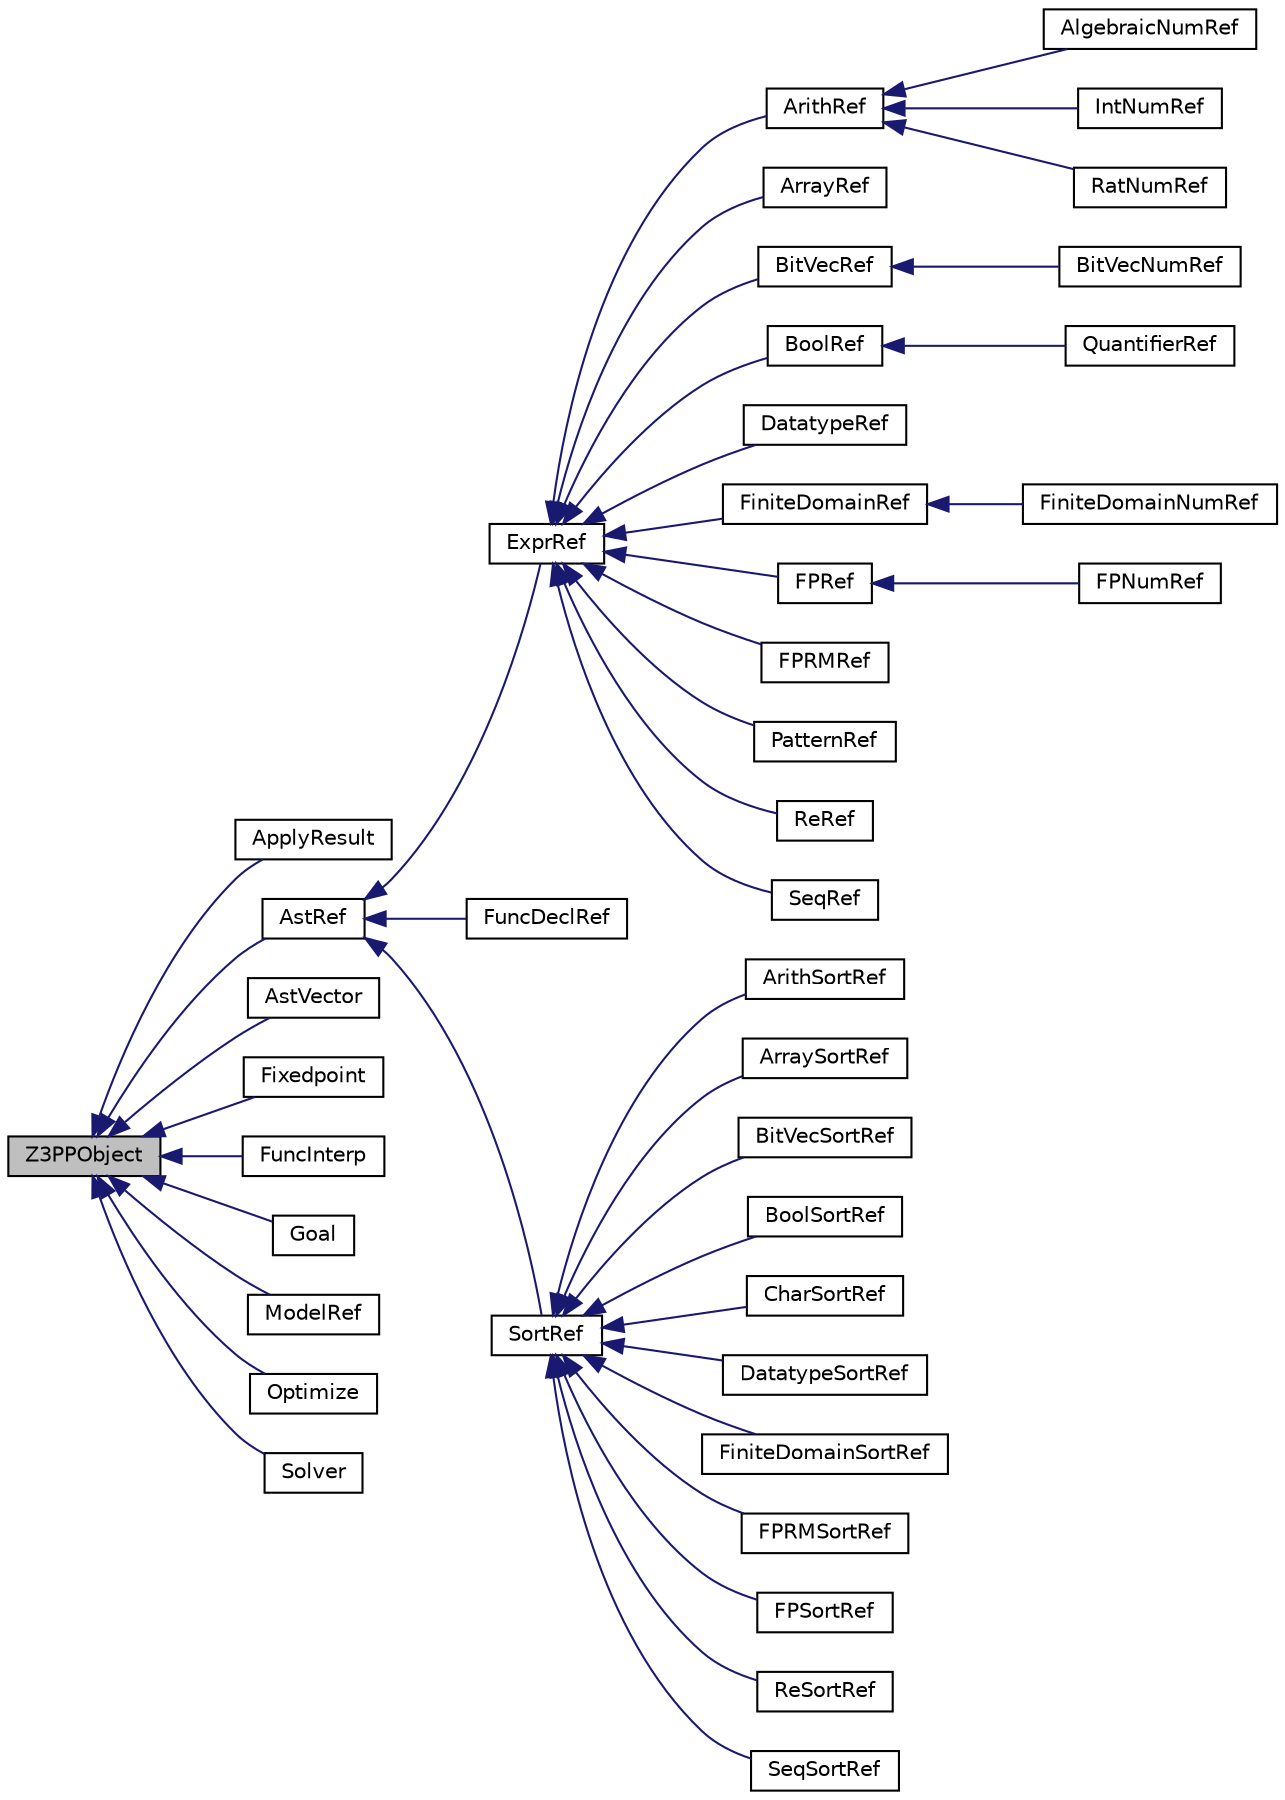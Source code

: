 digraph "Z3PPObject"
{
 // LATEX_PDF_SIZE
  edge [fontname="Helvetica",fontsize="10",labelfontname="Helvetica",labelfontsize="10"];
  node [fontname="Helvetica",fontsize="10",shape=record];
  rankdir="LR";
  Node1 [label="Z3PPObject",height=0.2,width=0.4,color="black", fillcolor="grey75", style="filled", fontcolor="black",tooltip="ASTs base class."];
  Node1 -> Node2 [dir="back",color="midnightblue",fontsize="10",style="solid",fontname="Helvetica"];
  Node2 [label="ApplyResult",height=0.2,width=0.4,color="black", fillcolor="white", style="filled",URL="$classz3py_1_1_apply_result.html",tooltip=" "];
  Node1 -> Node3 [dir="back",color="midnightblue",fontsize="10",style="solid",fontname="Helvetica"];
  Node3 [label="AstRef",height=0.2,width=0.4,color="black", fillcolor="white", style="filled",URL="$classz3py_1_1_ast_ref.html",tooltip=" "];
  Node3 -> Node4 [dir="back",color="midnightblue",fontsize="10",style="solid",fontname="Helvetica"];
  Node4 [label="ExprRef",height=0.2,width=0.4,color="black", fillcolor="white", style="filled",URL="$classz3py_1_1_expr_ref.html",tooltip="Expressions."];
  Node4 -> Node5 [dir="back",color="midnightblue",fontsize="10",style="solid",fontname="Helvetica"];
  Node5 [label="ArithRef",height=0.2,width=0.4,color="black", fillcolor="white", style="filled",URL="$classz3py_1_1_arith_ref.html",tooltip=" "];
  Node5 -> Node6 [dir="back",color="midnightblue",fontsize="10",style="solid",fontname="Helvetica"];
  Node6 [label="AlgebraicNumRef",height=0.2,width=0.4,color="black", fillcolor="white", style="filled",URL="$classz3py_1_1_algebraic_num_ref.html",tooltip=" "];
  Node5 -> Node7 [dir="back",color="midnightblue",fontsize="10",style="solid",fontname="Helvetica"];
  Node7 [label="IntNumRef",height=0.2,width=0.4,color="black", fillcolor="white", style="filled",URL="$classz3py_1_1_int_num_ref.html",tooltip=" "];
  Node5 -> Node8 [dir="back",color="midnightblue",fontsize="10",style="solid",fontname="Helvetica"];
  Node8 [label="RatNumRef",height=0.2,width=0.4,color="black", fillcolor="white", style="filled",URL="$classz3py_1_1_rat_num_ref.html",tooltip=" "];
  Node4 -> Node9 [dir="back",color="midnightblue",fontsize="10",style="solid",fontname="Helvetica"];
  Node9 [label="ArrayRef",height=0.2,width=0.4,color="black", fillcolor="white", style="filled",URL="$classz3py_1_1_array_ref.html",tooltip=" "];
  Node4 -> Node10 [dir="back",color="midnightblue",fontsize="10",style="solid",fontname="Helvetica"];
  Node10 [label="BitVecRef",height=0.2,width=0.4,color="black", fillcolor="white", style="filled",URL="$classz3py_1_1_bit_vec_ref.html",tooltip=" "];
  Node10 -> Node11 [dir="back",color="midnightblue",fontsize="10",style="solid",fontname="Helvetica"];
  Node11 [label="BitVecNumRef",height=0.2,width=0.4,color="black", fillcolor="white", style="filled",URL="$classz3py_1_1_bit_vec_num_ref.html",tooltip=" "];
  Node4 -> Node12 [dir="back",color="midnightblue",fontsize="10",style="solid",fontname="Helvetica"];
  Node12 [label="BoolRef",height=0.2,width=0.4,color="black", fillcolor="white", style="filled",URL="$classz3py_1_1_bool_ref.html",tooltip=" "];
  Node12 -> Node13 [dir="back",color="midnightblue",fontsize="10",style="solid",fontname="Helvetica"];
  Node13 [label="QuantifierRef",height=0.2,width=0.4,color="black", fillcolor="white", style="filled",URL="$classz3py_1_1_quantifier_ref.html",tooltip="Quantifiers."];
  Node4 -> Node14 [dir="back",color="midnightblue",fontsize="10",style="solid",fontname="Helvetica"];
  Node14 [label="DatatypeRef",height=0.2,width=0.4,color="black", fillcolor="white", style="filled",URL="$classz3py_1_1_datatype_ref.html",tooltip=" "];
  Node4 -> Node15 [dir="back",color="midnightblue",fontsize="10",style="solid",fontname="Helvetica"];
  Node15 [label="FiniteDomainRef",height=0.2,width=0.4,color="black", fillcolor="white", style="filled",URL="$classz3py_1_1_finite_domain_ref.html",tooltip=" "];
  Node15 -> Node16 [dir="back",color="midnightblue",fontsize="10",style="solid",fontname="Helvetica"];
  Node16 [label="FiniteDomainNumRef",height=0.2,width=0.4,color="black", fillcolor="white", style="filled",URL="$classz3py_1_1_finite_domain_num_ref.html",tooltip=" "];
  Node4 -> Node17 [dir="back",color="midnightblue",fontsize="10",style="solid",fontname="Helvetica"];
  Node17 [label="FPRef",height=0.2,width=0.4,color="black", fillcolor="white", style="filled",URL="$classz3py_1_1_f_p_ref.html",tooltip=" "];
  Node17 -> Node18 [dir="back",color="midnightblue",fontsize="10",style="solid",fontname="Helvetica"];
  Node18 [label="FPNumRef",height=0.2,width=0.4,color="black", fillcolor="white", style="filled",URL="$classz3py_1_1_f_p_num_ref.html",tooltip=" "];
  Node4 -> Node19 [dir="back",color="midnightblue",fontsize="10",style="solid",fontname="Helvetica"];
  Node19 [label="FPRMRef",height=0.2,width=0.4,color="black", fillcolor="white", style="filled",URL="$classz3py_1_1_f_p_r_m_ref.html",tooltip=" "];
  Node4 -> Node20 [dir="back",color="midnightblue",fontsize="10",style="solid",fontname="Helvetica"];
  Node20 [label="PatternRef",height=0.2,width=0.4,color="black", fillcolor="white", style="filled",URL="$classz3py_1_1_pattern_ref.html",tooltip="Patterns."];
  Node4 -> Node21 [dir="back",color="midnightblue",fontsize="10",style="solid",fontname="Helvetica"];
  Node21 [label="ReRef",height=0.2,width=0.4,color="black", fillcolor="white", style="filled",URL="$classz3py_1_1_re_ref.html",tooltip=" "];
  Node4 -> Node22 [dir="back",color="midnightblue",fontsize="10",style="solid",fontname="Helvetica"];
  Node22 [label="SeqRef",height=0.2,width=0.4,color="black", fillcolor="white", style="filled",URL="$classz3py_1_1_seq_ref.html",tooltip=" "];
  Node3 -> Node23 [dir="back",color="midnightblue",fontsize="10",style="solid",fontname="Helvetica"];
  Node23 [label="FuncDeclRef",height=0.2,width=0.4,color="black", fillcolor="white", style="filled",URL="$classz3py_1_1_func_decl_ref.html",tooltip="Function Declarations."];
  Node3 -> Node24 [dir="back",color="midnightblue",fontsize="10",style="solid",fontname="Helvetica"];
  Node24 [label="SortRef",height=0.2,width=0.4,color="black", fillcolor="white", style="filled",URL="$classz3py_1_1_sort_ref.html",tooltip=" "];
  Node24 -> Node25 [dir="back",color="midnightblue",fontsize="10",style="solid",fontname="Helvetica"];
  Node25 [label="ArithSortRef",height=0.2,width=0.4,color="black", fillcolor="white", style="filled",URL="$classz3py_1_1_arith_sort_ref.html",tooltip="Arithmetic."];
  Node24 -> Node26 [dir="back",color="midnightblue",fontsize="10",style="solid",fontname="Helvetica"];
  Node26 [label="ArraySortRef",height=0.2,width=0.4,color="black", fillcolor="white", style="filled",URL="$classz3py_1_1_array_sort_ref.html",tooltip="Arrays."];
  Node24 -> Node27 [dir="back",color="midnightblue",fontsize="10",style="solid",fontname="Helvetica"];
  Node27 [label="BitVecSortRef",height=0.2,width=0.4,color="black", fillcolor="white", style="filled",URL="$classz3py_1_1_bit_vec_sort_ref.html",tooltip="Bit-Vectors."];
  Node24 -> Node28 [dir="back",color="midnightblue",fontsize="10",style="solid",fontname="Helvetica"];
  Node28 [label="BoolSortRef",height=0.2,width=0.4,color="black", fillcolor="white", style="filled",URL="$classz3py_1_1_bool_sort_ref.html",tooltip="Booleans."];
  Node24 -> Node29 [dir="back",color="midnightblue",fontsize="10",style="solid",fontname="Helvetica"];
  Node29 [label="CharSortRef",height=0.2,width=0.4,color="black", fillcolor="white", style="filled",URL="$classz3py_1_1_char_sort_ref.html",tooltip=" "];
  Node24 -> Node30 [dir="back",color="midnightblue",fontsize="10",style="solid",fontname="Helvetica"];
  Node30 [label="DatatypeSortRef",height=0.2,width=0.4,color="black", fillcolor="white", style="filled",URL="$classz3py_1_1_datatype_sort_ref.html",tooltip=" "];
  Node24 -> Node31 [dir="back",color="midnightblue",fontsize="10",style="solid",fontname="Helvetica"];
  Node31 [label="FiniteDomainSortRef",height=0.2,width=0.4,color="black", fillcolor="white", style="filled",URL="$classz3py_1_1_finite_domain_sort_ref.html",tooltip=" "];
  Node24 -> Node32 [dir="back",color="midnightblue",fontsize="10",style="solid",fontname="Helvetica"];
  Node32 [label="FPRMSortRef",height=0.2,width=0.4,color="black", fillcolor="white", style="filled",URL="$classz3py_1_1_f_p_r_m_sort_ref.html",tooltip=" "];
  Node24 -> Node33 [dir="back",color="midnightblue",fontsize="10",style="solid",fontname="Helvetica"];
  Node33 [label="FPSortRef",height=0.2,width=0.4,color="black", fillcolor="white", style="filled",URL="$classz3py_1_1_f_p_sort_ref.html",tooltip=" "];
  Node24 -> Node34 [dir="back",color="midnightblue",fontsize="10",style="solid",fontname="Helvetica"];
  Node34 [label="ReSortRef",height=0.2,width=0.4,color="black", fillcolor="white", style="filled",URL="$classz3py_1_1_re_sort_ref.html",tooltip=" "];
  Node24 -> Node35 [dir="back",color="midnightblue",fontsize="10",style="solid",fontname="Helvetica"];
  Node35 [label="SeqSortRef",height=0.2,width=0.4,color="black", fillcolor="white", style="filled",URL="$classz3py_1_1_seq_sort_ref.html",tooltip="Strings, Sequences and Regular expressions."];
  Node1 -> Node36 [dir="back",color="midnightblue",fontsize="10",style="solid",fontname="Helvetica"];
  Node36 [label="AstVector",height=0.2,width=0.4,color="black", fillcolor="white", style="filled",URL="$classz3py_1_1_ast_vector.html",tooltip=" "];
  Node1 -> Node37 [dir="back",color="midnightblue",fontsize="10",style="solid",fontname="Helvetica"];
  Node37 [label="Fixedpoint",height=0.2,width=0.4,color="black", fillcolor="white", style="filled",URL="$classz3py_1_1_fixedpoint.html",tooltip="Fixedpoint."];
  Node1 -> Node38 [dir="back",color="midnightblue",fontsize="10",style="solid",fontname="Helvetica"];
  Node38 [label="FuncInterp",height=0.2,width=0.4,color="black", fillcolor="white", style="filled",URL="$classz3py_1_1_func_interp.html",tooltip=" "];
  Node1 -> Node39 [dir="back",color="midnightblue",fontsize="10",style="solid",fontname="Helvetica"];
  Node39 [label="Goal",height=0.2,width=0.4,color="black", fillcolor="white", style="filled",URL="$classz3py_1_1_goal.html",tooltip=" "];
  Node1 -> Node40 [dir="back",color="midnightblue",fontsize="10",style="solid",fontname="Helvetica"];
  Node40 [label="ModelRef",height=0.2,width=0.4,color="black", fillcolor="white", style="filled",URL="$classz3py_1_1_model_ref.html",tooltip=" "];
  Node1 -> Node41 [dir="back",color="midnightblue",fontsize="10",style="solid",fontname="Helvetica"];
  Node41 [label="Optimize",height=0.2,width=0.4,color="black", fillcolor="white", style="filled",URL="$classz3py_1_1_optimize.html",tooltip=" "];
  Node1 -> Node42 [dir="back",color="midnightblue",fontsize="10",style="solid",fontname="Helvetica"];
  Node42 [label="Solver",height=0.2,width=0.4,color="black", fillcolor="white", style="filled",URL="$classz3py_1_1_solver.html",tooltip=" "];
}
